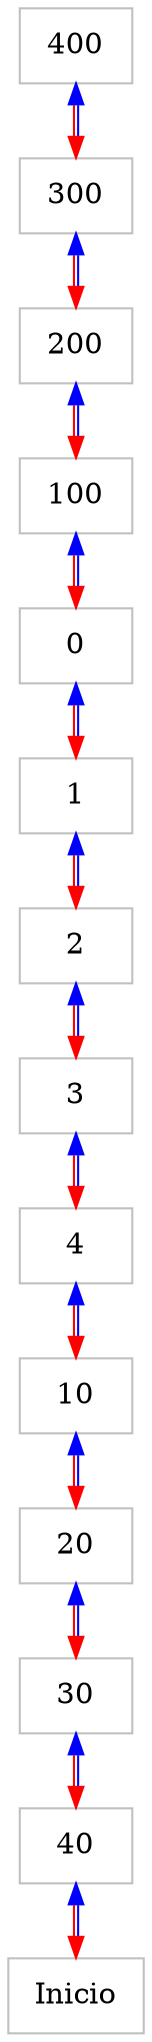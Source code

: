 digraph ColaAtencion {node [dir=both,shape=polygon, fontcolor="Black", height=0.5, color="Grey"]edge [color="blue",dir=both color="blue:red"]rankdir=BT" Inicio "-> "40"
"40"-> "30"
"30"-> "20"
"20"-> "10"
"10"-> "4"
"4"-> "3"
"3"-> "2"
"2"-> "1"
"1"-> "0"
"0"-> "100"
"100"-> "200"
"200"-> "300"
"300"-> "400"
}
